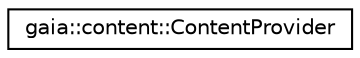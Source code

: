digraph G
{
  edge [fontname="Helvetica",fontsize="10",labelfontname="Helvetica",labelfontsize="10"];
  node [fontname="Helvetica",fontsize="10",shape=record];
  rankdir=LR;
  Node1 [label="gaia::content::ContentProvider",height=0.2,width=0.4,color="black", fillcolor="white", style="filled",URL="$df/d6b/classgaia_1_1content_1_1_content_provider.html",tooltip="Content providers are one of the primary building blocks of COS applications, providing content to ap..."];
}
